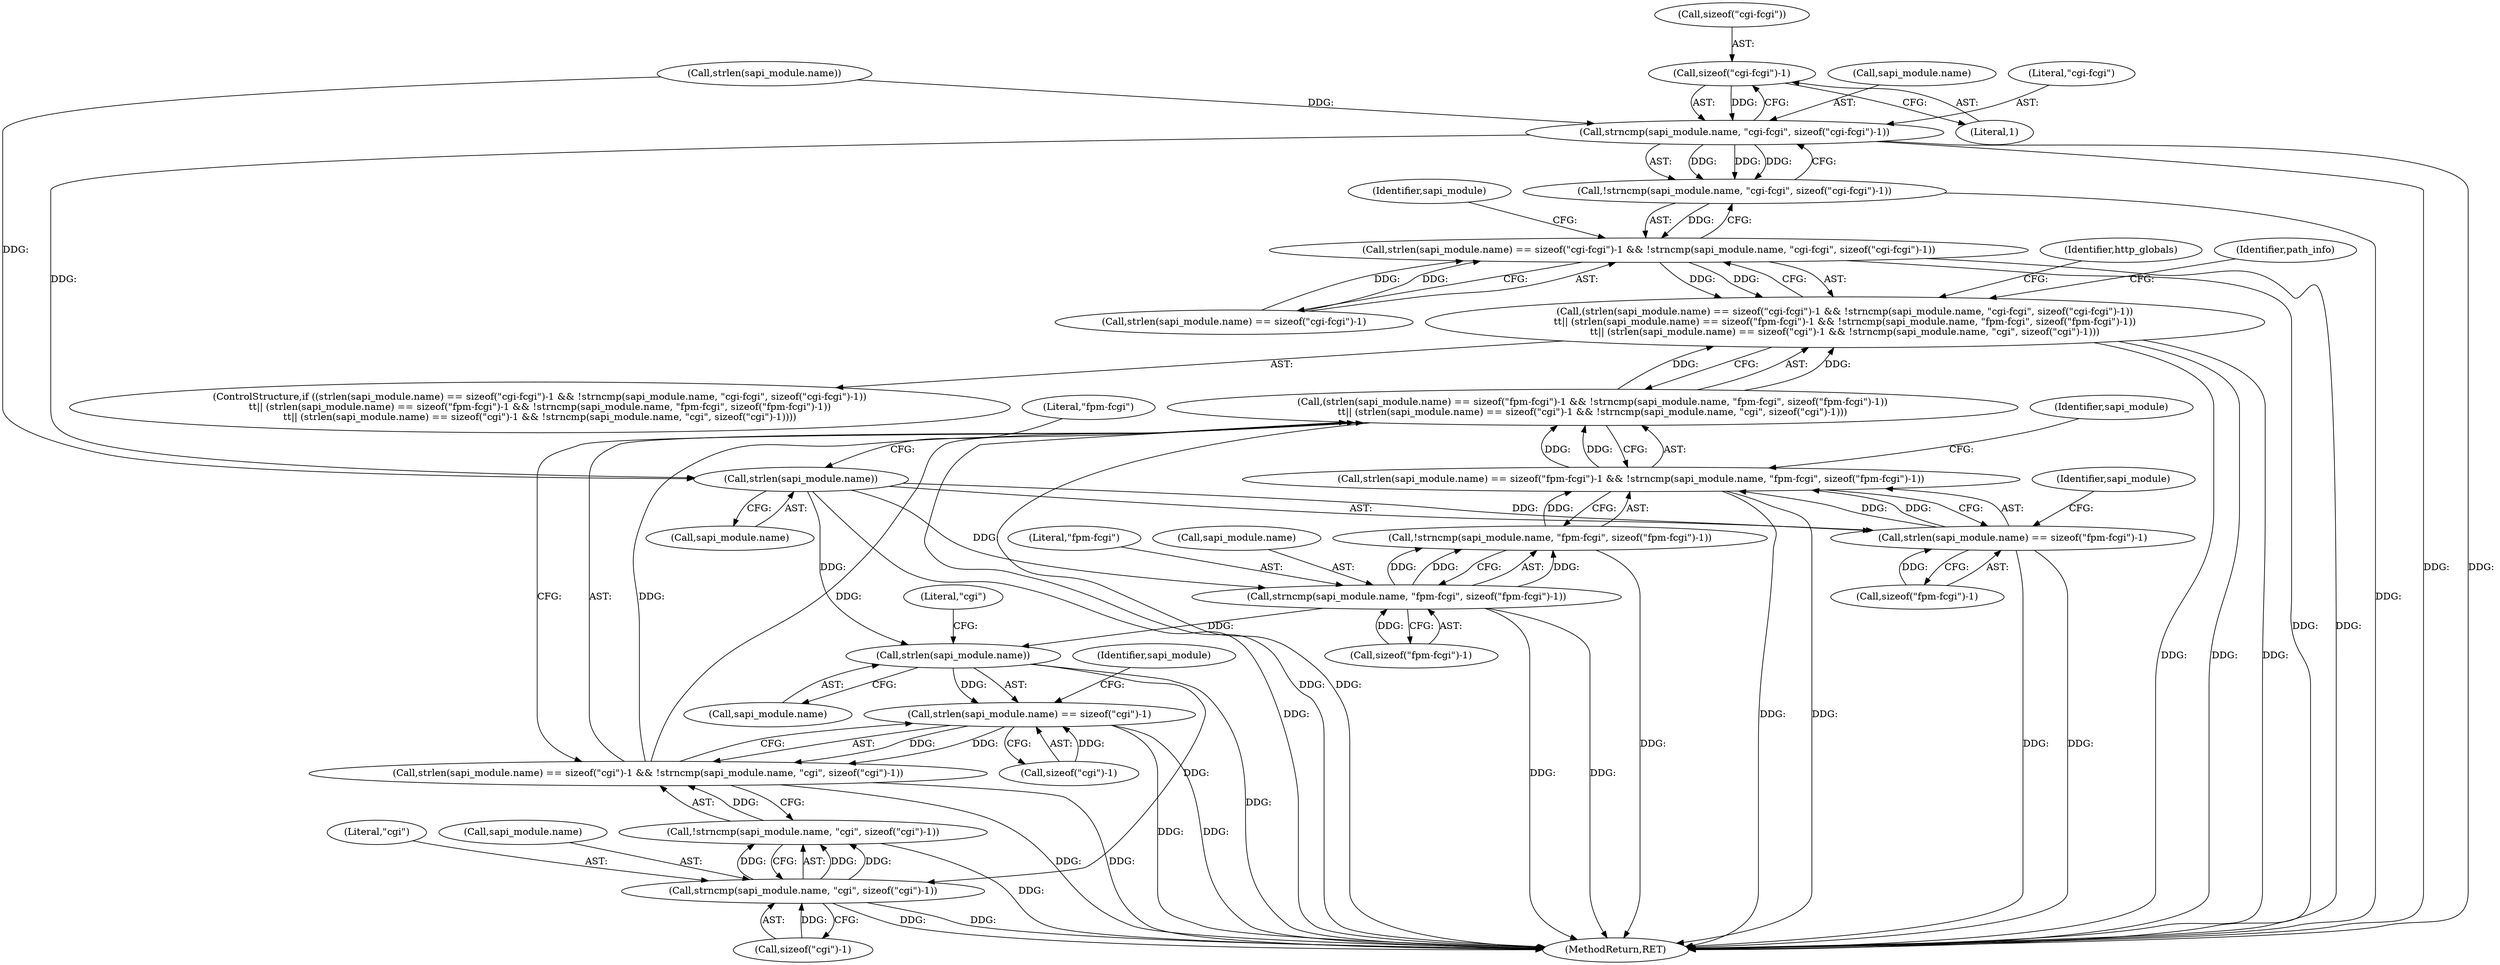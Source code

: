 digraph "0_php_bf58162ddf970f63502837f366930e44d6a992cf@API" {
"1000343" [label="(Call,sizeof(\"cgi-fcgi\")-1)"];
"1000338" [label="(Call,strncmp(sapi_module.name, \"cgi-fcgi\", sizeof(\"cgi-fcgi\")-1))"];
"1000337" [label="(Call,!strncmp(sapi_module.name, \"cgi-fcgi\", sizeof(\"cgi-fcgi\")-1))"];
"1000327" [label="(Call,strlen(sapi_module.name) == sizeof(\"cgi-fcgi\")-1 && !strncmp(sapi_module.name, \"cgi-fcgi\", sizeof(\"cgi-fcgi\")-1))"];
"1000326" [label="(Call,(strlen(sapi_module.name) == sizeof(\"cgi-fcgi\")-1 && !strncmp(sapi_module.name, \"cgi-fcgi\", sizeof(\"cgi-fcgi\")-1))\n\t\t|| (strlen(sapi_module.name) == sizeof(\"fpm-fcgi\")-1 && !strncmp(sapi_module.name, \"fpm-fcgi\", sizeof(\"fpm-fcgi\")-1))\n\t\t|| (strlen(sapi_module.name) == sizeof(\"cgi\")-1 && !strncmp(sapi_module.name, \"cgi\", sizeof(\"cgi\")-1)))"];
"1000350" [label="(Call,strlen(sapi_module.name))"];
"1000349" [label="(Call,strlen(sapi_module.name) == sizeof(\"fpm-fcgi\")-1)"];
"1000348" [label="(Call,strlen(sapi_module.name) == sizeof(\"fpm-fcgi\")-1 && !strncmp(sapi_module.name, \"fpm-fcgi\", sizeof(\"fpm-fcgi\")-1))"];
"1000347" [label="(Call,(strlen(sapi_module.name) == sizeof(\"fpm-fcgi\")-1 && !strncmp(sapi_module.name, \"fpm-fcgi\", sizeof(\"fpm-fcgi\")-1))\n\t\t|| (strlen(sapi_module.name) == sizeof(\"cgi\")-1 && !strncmp(sapi_module.name, \"cgi\", sizeof(\"cgi\")-1)))"];
"1000359" [label="(Call,strncmp(sapi_module.name, \"fpm-fcgi\", sizeof(\"fpm-fcgi\")-1))"];
"1000358" [label="(Call,!strncmp(sapi_module.name, \"fpm-fcgi\", sizeof(\"fpm-fcgi\")-1))"];
"1000370" [label="(Call,strlen(sapi_module.name))"];
"1000369" [label="(Call,strlen(sapi_module.name) == sizeof(\"cgi\")-1)"];
"1000368" [label="(Call,strlen(sapi_module.name) == sizeof(\"cgi\")-1 && !strncmp(sapi_module.name, \"cgi\", sizeof(\"cgi\")-1))"];
"1000379" [label="(Call,strncmp(sapi_module.name, \"cgi\", sizeof(\"cgi\")-1))"];
"1000378" [label="(Call,!strncmp(sapi_module.name, \"cgi\", sizeof(\"cgi\")-1))"];
"1000352" [label="(Identifier,sapi_module)"];
"1000356" [label="(Literal,\"fpm-fcgi\")"];
"1000346" [label="(Literal,1)"];
"1001030" [label="(MethodReturn,RET)"];
"1000374" [label="(Call,sizeof(\"cgi\")-1)"];
"1000337" [label="(Call,!strncmp(sapi_module.name, \"cgi-fcgi\", sizeof(\"cgi-fcgi\")-1))"];
"1000383" [label="(Literal,\"cgi\")"];
"1000343" [label="(Call,sizeof(\"cgi-fcgi\")-1)"];
"1000369" [label="(Call,strlen(sapi_module.name) == sizeof(\"cgi\")-1)"];
"1000364" [label="(Call,sizeof(\"fpm-fcgi\")-1)"];
"1000325" [label="(ControlStructure,if ((strlen(sapi_module.name) == sizeof(\"cgi-fcgi\")-1 && !strncmp(sapi_module.name, \"cgi-fcgi\", sizeof(\"cgi-fcgi\")-1))\n\t\t|| (strlen(sapi_module.name) == sizeof(\"fpm-fcgi\")-1 && !strncmp(sapi_module.name, \"fpm-fcgi\", sizeof(\"fpm-fcgi\")-1))\n\t\t|| (strlen(sapi_module.name) == sizeof(\"cgi\")-1 && !strncmp(sapi_module.name, \"cgi\", sizeof(\"cgi\")-1))))"];
"1000326" [label="(Call,(strlen(sapi_module.name) == sizeof(\"cgi-fcgi\")-1 && !strncmp(sapi_module.name, \"cgi-fcgi\", sizeof(\"cgi-fcgi\")-1))\n\t\t|| (strlen(sapi_module.name) == sizeof(\"fpm-fcgi\")-1 && !strncmp(sapi_module.name, \"fpm-fcgi\", sizeof(\"fpm-fcgi\")-1))\n\t\t|| (strlen(sapi_module.name) == sizeof(\"cgi\")-1 && !strncmp(sapi_module.name, \"cgi\", sizeof(\"cgi\")-1)))"];
"1000368" [label="(Call,strlen(sapi_module.name) == sizeof(\"cgi\")-1 && !strncmp(sapi_module.name, \"cgi\", sizeof(\"cgi\")-1))"];
"1000378" [label="(Call,!strncmp(sapi_module.name, \"cgi\", sizeof(\"cgi\")-1))"];
"1000376" [label="(Literal,\"cgi\")"];
"1000358" [label="(Call,!strncmp(sapi_module.name, \"fpm-fcgi\", sizeof(\"fpm-fcgi\")-1))"];
"1000329" [label="(Call,strlen(sapi_module.name))"];
"1000384" [label="(Call,sizeof(\"cgi\")-1)"];
"1000327" [label="(Call,strlen(sapi_module.name) == sizeof(\"cgi-fcgi\")-1 && !strncmp(sapi_module.name, \"cgi-fcgi\", sizeof(\"cgi-fcgi\")-1))"];
"1000392" [label="(Identifier,http_globals)"];
"1000339" [label="(Call,sapi_module.name)"];
"1000342" [label="(Literal,\"cgi-fcgi\")"];
"1000359" [label="(Call,strncmp(sapi_module.name, \"fpm-fcgi\", sizeof(\"fpm-fcgi\")-1))"];
"1000354" [label="(Call,sizeof(\"fpm-fcgi\")-1)"];
"1000351" [label="(Call,sapi_module.name)"];
"1000347" [label="(Call,(strlen(sapi_module.name) == sizeof(\"fpm-fcgi\")-1 && !strncmp(sapi_module.name, \"fpm-fcgi\", sizeof(\"fpm-fcgi\")-1))\n\t\t|| (strlen(sapi_module.name) == sizeof(\"cgi\")-1 && !strncmp(sapi_module.name, \"cgi\", sizeof(\"cgi\")-1)))"];
"1000328" [label="(Call,strlen(sapi_module.name) == sizeof(\"cgi-fcgi\")-1)"];
"1000363" [label="(Literal,\"fpm-fcgi\")"];
"1000379" [label="(Call,strncmp(sapi_module.name, \"cgi\", sizeof(\"cgi\")-1))"];
"1000372" [label="(Identifier,sapi_module)"];
"1000381" [label="(Identifier,sapi_module)"];
"1000371" [label="(Call,sapi_module.name)"];
"1000338" [label="(Call,strncmp(sapi_module.name, \"cgi-fcgi\", sizeof(\"cgi-fcgi\")-1))"];
"1000348" [label="(Call,strlen(sapi_module.name) == sizeof(\"fpm-fcgi\")-1 && !strncmp(sapi_module.name, \"fpm-fcgi\", sizeof(\"fpm-fcgi\")-1))"];
"1000349" [label="(Call,strlen(sapi_module.name) == sizeof(\"fpm-fcgi\")-1)"];
"1000350" [label="(Call,strlen(sapi_module.name))"];
"1000575" [label="(Identifier,path_info)"];
"1000344" [label="(Call,sizeof(\"cgi-fcgi\"))"];
"1000380" [label="(Call,sapi_module.name)"];
"1000360" [label="(Call,sapi_module.name)"];
"1000361" [label="(Identifier,sapi_module)"];
"1000370" [label="(Call,strlen(sapi_module.name))"];
"1000343" -> "1000338"  [label="AST: "];
"1000343" -> "1000346"  [label="CFG: "];
"1000344" -> "1000343"  [label="AST: "];
"1000346" -> "1000343"  [label="AST: "];
"1000338" -> "1000343"  [label="CFG: "];
"1000343" -> "1000338"  [label="DDG: "];
"1000338" -> "1000337"  [label="AST: "];
"1000339" -> "1000338"  [label="AST: "];
"1000342" -> "1000338"  [label="AST: "];
"1000337" -> "1000338"  [label="CFG: "];
"1000338" -> "1001030"  [label="DDG: "];
"1000338" -> "1001030"  [label="DDG: "];
"1000338" -> "1000337"  [label="DDG: "];
"1000338" -> "1000337"  [label="DDG: "];
"1000338" -> "1000337"  [label="DDG: "];
"1000329" -> "1000338"  [label="DDG: "];
"1000338" -> "1000350"  [label="DDG: "];
"1000337" -> "1000327"  [label="AST: "];
"1000327" -> "1000337"  [label="CFG: "];
"1000337" -> "1001030"  [label="DDG: "];
"1000337" -> "1000327"  [label="DDG: "];
"1000327" -> "1000326"  [label="AST: "];
"1000327" -> "1000328"  [label="CFG: "];
"1000328" -> "1000327"  [label="AST: "];
"1000352" -> "1000327"  [label="CFG: "];
"1000326" -> "1000327"  [label="CFG: "];
"1000327" -> "1001030"  [label="DDG: "];
"1000327" -> "1001030"  [label="DDG: "];
"1000327" -> "1000326"  [label="DDG: "];
"1000327" -> "1000326"  [label="DDG: "];
"1000328" -> "1000327"  [label="DDG: "];
"1000328" -> "1000327"  [label="DDG: "];
"1000326" -> "1000325"  [label="AST: "];
"1000326" -> "1000347"  [label="CFG: "];
"1000347" -> "1000326"  [label="AST: "];
"1000392" -> "1000326"  [label="CFG: "];
"1000575" -> "1000326"  [label="CFG: "];
"1000326" -> "1001030"  [label="DDG: "];
"1000326" -> "1001030"  [label="DDG: "];
"1000326" -> "1001030"  [label="DDG: "];
"1000347" -> "1000326"  [label="DDG: "];
"1000347" -> "1000326"  [label="DDG: "];
"1000350" -> "1000349"  [label="AST: "];
"1000350" -> "1000351"  [label="CFG: "];
"1000351" -> "1000350"  [label="AST: "];
"1000356" -> "1000350"  [label="CFG: "];
"1000350" -> "1001030"  [label="DDG: "];
"1000350" -> "1000349"  [label="DDG: "];
"1000329" -> "1000350"  [label="DDG: "];
"1000350" -> "1000359"  [label="DDG: "];
"1000350" -> "1000370"  [label="DDG: "];
"1000349" -> "1000348"  [label="AST: "];
"1000349" -> "1000354"  [label="CFG: "];
"1000354" -> "1000349"  [label="AST: "];
"1000361" -> "1000349"  [label="CFG: "];
"1000348" -> "1000349"  [label="CFG: "];
"1000349" -> "1001030"  [label="DDG: "];
"1000349" -> "1001030"  [label="DDG: "];
"1000349" -> "1000348"  [label="DDG: "];
"1000349" -> "1000348"  [label="DDG: "];
"1000354" -> "1000349"  [label="DDG: "];
"1000348" -> "1000347"  [label="AST: "];
"1000348" -> "1000358"  [label="CFG: "];
"1000358" -> "1000348"  [label="AST: "];
"1000372" -> "1000348"  [label="CFG: "];
"1000347" -> "1000348"  [label="CFG: "];
"1000348" -> "1001030"  [label="DDG: "];
"1000348" -> "1001030"  [label="DDG: "];
"1000348" -> "1000347"  [label="DDG: "];
"1000348" -> "1000347"  [label="DDG: "];
"1000358" -> "1000348"  [label="DDG: "];
"1000347" -> "1000368"  [label="CFG: "];
"1000368" -> "1000347"  [label="AST: "];
"1000347" -> "1001030"  [label="DDG: "];
"1000347" -> "1001030"  [label="DDG: "];
"1000368" -> "1000347"  [label="DDG: "];
"1000368" -> "1000347"  [label="DDG: "];
"1000359" -> "1000358"  [label="AST: "];
"1000359" -> "1000364"  [label="CFG: "];
"1000360" -> "1000359"  [label="AST: "];
"1000363" -> "1000359"  [label="AST: "];
"1000364" -> "1000359"  [label="AST: "];
"1000358" -> "1000359"  [label="CFG: "];
"1000359" -> "1001030"  [label="DDG: "];
"1000359" -> "1001030"  [label="DDG: "];
"1000359" -> "1000358"  [label="DDG: "];
"1000359" -> "1000358"  [label="DDG: "];
"1000359" -> "1000358"  [label="DDG: "];
"1000364" -> "1000359"  [label="DDG: "];
"1000359" -> "1000370"  [label="DDG: "];
"1000358" -> "1001030"  [label="DDG: "];
"1000370" -> "1000369"  [label="AST: "];
"1000370" -> "1000371"  [label="CFG: "];
"1000371" -> "1000370"  [label="AST: "];
"1000376" -> "1000370"  [label="CFG: "];
"1000370" -> "1001030"  [label="DDG: "];
"1000370" -> "1000369"  [label="DDG: "];
"1000370" -> "1000379"  [label="DDG: "];
"1000369" -> "1000368"  [label="AST: "];
"1000369" -> "1000374"  [label="CFG: "];
"1000374" -> "1000369"  [label="AST: "];
"1000381" -> "1000369"  [label="CFG: "];
"1000368" -> "1000369"  [label="CFG: "];
"1000369" -> "1001030"  [label="DDG: "];
"1000369" -> "1001030"  [label="DDG: "];
"1000369" -> "1000368"  [label="DDG: "];
"1000369" -> "1000368"  [label="DDG: "];
"1000374" -> "1000369"  [label="DDG: "];
"1000368" -> "1000378"  [label="CFG: "];
"1000378" -> "1000368"  [label="AST: "];
"1000368" -> "1001030"  [label="DDG: "];
"1000368" -> "1001030"  [label="DDG: "];
"1000378" -> "1000368"  [label="DDG: "];
"1000379" -> "1000378"  [label="AST: "];
"1000379" -> "1000384"  [label="CFG: "];
"1000380" -> "1000379"  [label="AST: "];
"1000383" -> "1000379"  [label="AST: "];
"1000384" -> "1000379"  [label="AST: "];
"1000378" -> "1000379"  [label="CFG: "];
"1000379" -> "1001030"  [label="DDG: "];
"1000379" -> "1001030"  [label="DDG: "];
"1000379" -> "1000378"  [label="DDG: "];
"1000379" -> "1000378"  [label="DDG: "];
"1000379" -> "1000378"  [label="DDG: "];
"1000384" -> "1000379"  [label="DDG: "];
"1000378" -> "1001030"  [label="DDG: "];
}
